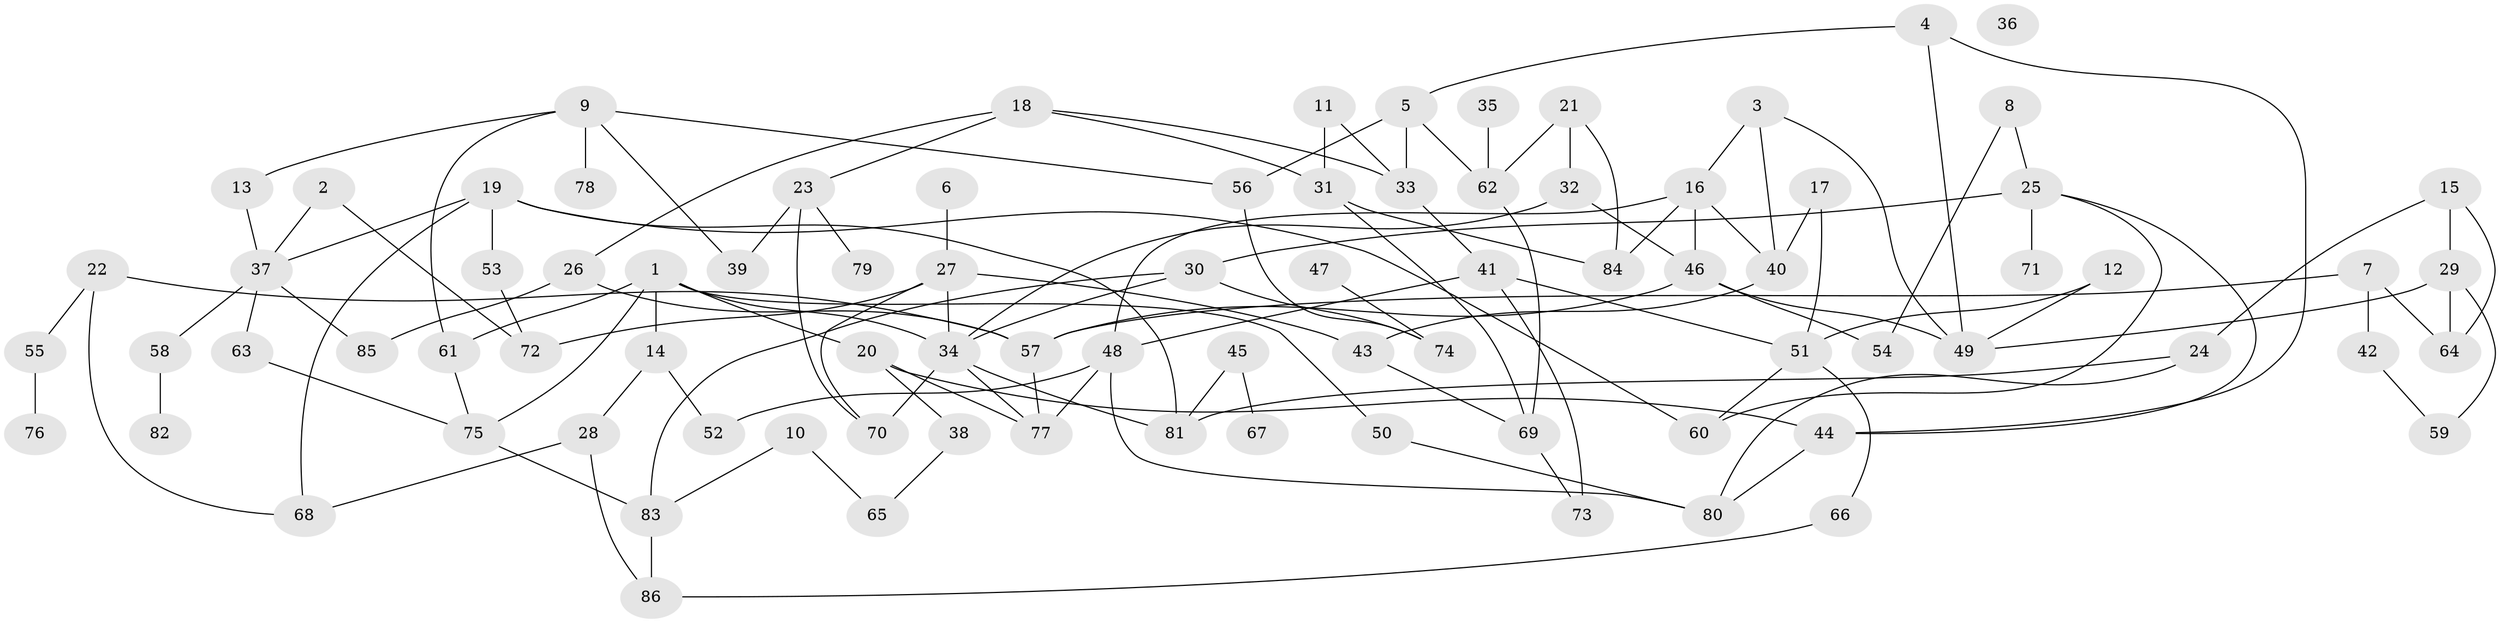 // coarse degree distribution, {6: 0.16666666666666666, 7: 0.07142857142857142, 2: 0.14285714285714285, 5: 0.09523809523809523, 4: 0.19047619047619047, 3: 0.09523809523809523, 1: 0.21428571428571427, 8: 0.023809523809523808}
// Generated by graph-tools (version 1.1) at 2025/35/03/04/25 23:35:49]
// undirected, 86 vertices, 131 edges
graph export_dot {
  node [color=gray90,style=filled];
  1;
  2;
  3;
  4;
  5;
  6;
  7;
  8;
  9;
  10;
  11;
  12;
  13;
  14;
  15;
  16;
  17;
  18;
  19;
  20;
  21;
  22;
  23;
  24;
  25;
  26;
  27;
  28;
  29;
  30;
  31;
  32;
  33;
  34;
  35;
  36;
  37;
  38;
  39;
  40;
  41;
  42;
  43;
  44;
  45;
  46;
  47;
  48;
  49;
  50;
  51;
  52;
  53;
  54;
  55;
  56;
  57;
  58;
  59;
  60;
  61;
  62;
  63;
  64;
  65;
  66;
  67;
  68;
  69;
  70;
  71;
  72;
  73;
  74;
  75;
  76;
  77;
  78;
  79;
  80;
  81;
  82;
  83;
  84;
  85;
  86;
  1 -- 14;
  1 -- 20;
  1 -- 34;
  1 -- 50;
  1 -- 61;
  1 -- 75;
  2 -- 37;
  2 -- 72;
  3 -- 16;
  3 -- 40;
  3 -- 49;
  4 -- 5;
  4 -- 44;
  4 -- 49;
  5 -- 33;
  5 -- 56;
  5 -- 62;
  6 -- 27;
  7 -- 42;
  7 -- 57;
  7 -- 64;
  8 -- 25;
  8 -- 54;
  9 -- 13;
  9 -- 39;
  9 -- 56;
  9 -- 61;
  9 -- 78;
  10 -- 65;
  10 -- 83;
  11 -- 31;
  11 -- 33;
  12 -- 49;
  12 -- 51;
  13 -- 37;
  14 -- 28;
  14 -- 52;
  15 -- 24;
  15 -- 29;
  15 -- 64;
  16 -- 40;
  16 -- 46;
  16 -- 48;
  16 -- 84;
  17 -- 40;
  17 -- 51;
  18 -- 23;
  18 -- 26;
  18 -- 31;
  18 -- 33;
  19 -- 37;
  19 -- 53;
  19 -- 60;
  19 -- 68;
  19 -- 81;
  20 -- 38;
  20 -- 44;
  20 -- 77;
  21 -- 32;
  21 -- 62;
  21 -- 84;
  22 -- 55;
  22 -- 57;
  22 -- 68;
  23 -- 39;
  23 -- 70;
  23 -- 79;
  24 -- 80;
  24 -- 81;
  25 -- 30;
  25 -- 44;
  25 -- 60;
  25 -- 71;
  26 -- 57;
  26 -- 85;
  27 -- 34;
  27 -- 43;
  27 -- 70;
  27 -- 72;
  28 -- 68;
  28 -- 86;
  29 -- 49;
  29 -- 59;
  29 -- 64;
  30 -- 34;
  30 -- 74;
  30 -- 83;
  31 -- 69;
  31 -- 84;
  32 -- 34;
  32 -- 46;
  33 -- 41;
  34 -- 70;
  34 -- 77;
  34 -- 81;
  35 -- 62;
  37 -- 58;
  37 -- 63;
  37 -- 85;
  38 -- 65;
  40 -- 43;
  41 -- 48;
  41 -- 51;
  41 -- 73;
  42 -- 59;
  43 -- 69;
  44 -- 80;
  45 -- 67;
  45 -- 81;
  46 -- 49;
  46 -- 54;
  46 -- 57;
  47 -- 74;
  48 -- 52;
  48 -- 77;
  48 -- 80;
  50 -- 80;
  51 -- 60;
  51 -- 66;
  53 -- 72;
  55 -- 76;
  56 -- 74;
  57 -- 77;
  58 -- 82;
  61 -- 75;
  62 -- 69;
  63 -- 75;
  66 -- 86;
  69 -- 73;
  75 -- 83;
  83 -- 86;
}
